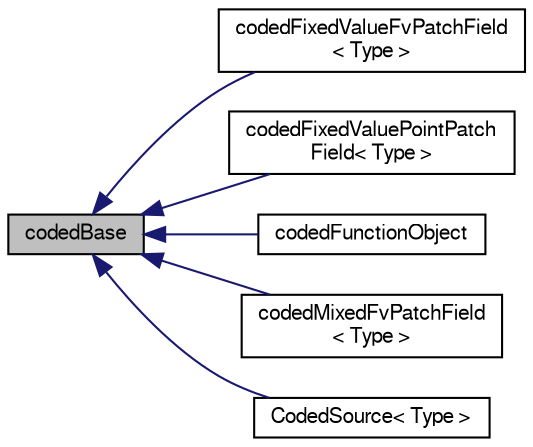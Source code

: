 digraph "codedBase"
{
  bgcolor="transparent";
  edge [fontname="FreeSans",fontsize="10",labelfontname="FreeSans",labelfontsize="10"];
  node [fontname="FreeSans",fontsize="10",shape=record];
  rankdir="LR";
  Node0 [label="codedBase",height=0.2,width=0.4,color="black", fillcolor="grey75", style="filled", fontcolor="black"];
  Node0 -> Node1 [dir="back",color="midnightblue",fontsize="10",style="solid",fontname="FreeSans"];
  Node1 [label="codedFixedValueFvPatchField\l\< Type \>",height=0.2,width=0.4,color="black",URL="$a22070.html",tooltip="Constructs on-the-fly a new boundary condition (derived from fixedValueFvPatchField) which is then us..."];
  Node0 -> Node2 [dir="back",color="midnightblue",fontsize="10",style="solid",fontname="FreeSans"];
  Node2 [label="codedFixedValuePointPatch\lField\< Type \>",height=0.2,width=0.4,color="black",URL="$a26618.html",tooltip="Constructs on-the-fly a new boundary condition (derived from fixedValuePointPatchField) which is then..."];
  Node0 -> Node3 [dir="back",color="midnightblue",fontsize="10",style="solid",fontname="FreeSans"];
  Node3 [label="codedFunctionObject",height=0.2,width=0.4,color="black",URL="$a28874.html",tooltip="This function object provides a general interface to enable dynamic code compilation. "];
  Node0 -> Node4 [dir="back",color="midnightblue",fontsize="10",style="solid",fontname="FreeSans"];
  Node4 [label="codedMixedFvPatchField\l\< Type \>",height=0.2,width=0.4,color="black",URL="$a22074.html",tooltip="Constructs on-the-fly a new boundary condition (derived from mixedFvPatchField) which is then used to..."];
  Node0 -> Node5 [dir="back",color="midnightblue",fontsize="10",style="solid",fontname="FreeSans"];
  Node5 [label="CodedSource\< Type \>",height=0.2,width=0.4,color="black",URL="$a23526.html"];
}
